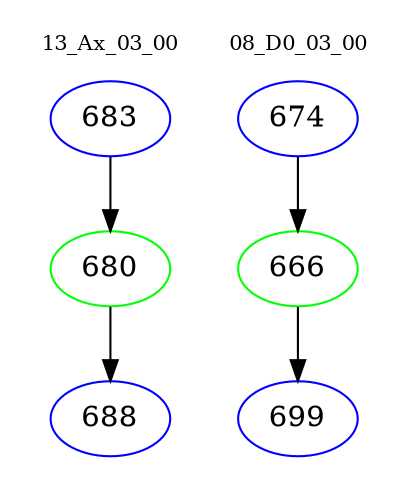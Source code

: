 digraph{
subgraph cluster_0 {
color = white
label = "13_Ax_03_00";
fontsize=10;
T0_683 [label="683", color="blue"]
T0_683 -> T0_680 [color="black"]
T0_680 [label="680", color="green"]
T0_680 -> T0_688 [color="black"]
T0_688 [label="688", color="blue"]
}
subgraph cluster_1 {
color = white
label = "08_D0_03_00";
fontsize=10;
T1_674 [label="674", color="blue"]
T1_674 -> T1_666 [color="black"]
T1_666 [label="666", color="green"]
T1_666 -> T1_699 [color="black"]
T1_699 [label="699", color="blue"]
}
}
